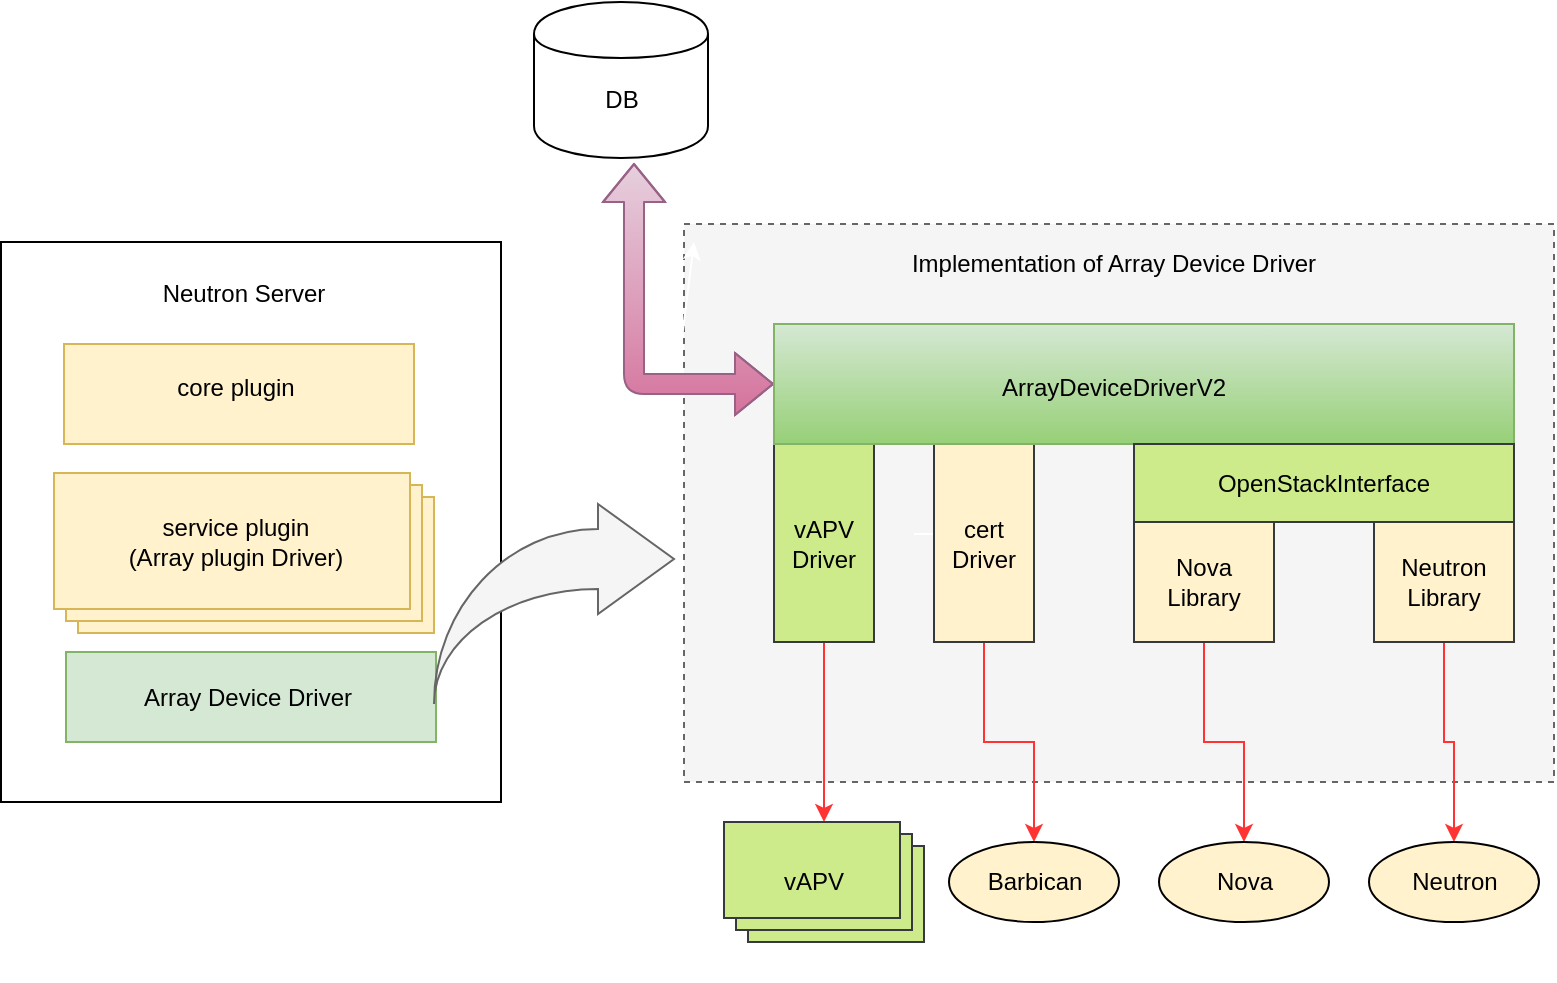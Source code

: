 <mxfile version="10.5.8" type="github"><diagram id="7N29zGMl4YyJZc-qTW2X" name="Page-1"><mxGraphModel dx="918" dy="648" grid="1" gridSize="10" guides="1" tooltips="1" connect="1" arrows="1" fold="1" page="1" pageScale="1" pageWidth="827" pageHeight="1169" math="0" shadow="0"><root><mxCell id="0"/><mxCell id="1" parent="0"/><mxCell id="S_-yiuZPqRbQBj3VuvO1-1" value="" style="rounded=0;whiteSpace=wrap;html=1;" parent="1" vertex="1"><mxGeometry x="33.5" y="170" width="250" height="280" as="geometry"/></mxCell><mxCell id="S_-yiuZPqRbQBj3VuvO1-3" value="" style="verticalLabelPosition=bottom;verticalAlign=top;html=1;shape=mxgraph.basic.layered_rect;dx=12;outlineConnect=0;fillColor=#fff2cc;strokeColor=#d6b656;" parent="1" vertex="1"><mxGeometry x="60" y="285.5" width="190" height="80" as="geometry"/></mxCell><mxCell id="S_-yiuZPqRbQBj3VuvO1-4" value="" style="verticalLabelPosition=bottom;verticalAlign=top;html=1;shape=mxgraph.basic.rect;fillColor2=none;strokeWidth=1;size=20;indent=5;fillColor=#fff2cc;strokeColor=#d6b656;" parent="1" vertex="1"><mxGeometry x="65" y="221" width="175" height="50" as="geometry"/></mxCell><mxCell id="GUvjcUXcu_N0Zd0C1J7k-2" value="Neutron Server" style="text;html=1;strokeColor=none;fillColor=none;align=center;verticalAlign=middle;whiteSpace=wrap;rounded=0;" parent="1" vertex="1"><mxGeometry x="100" y="180.5" width="110" height="30" as="geometry"/></mxCell><mxCell id="GUvjcUXcu_N0Zd0C1J7k-3" value="core plugin" style="text;html=1;strokeColor=none;fillColor=none;align=center;verticalAlign=middle;whiteSpace=wrap;rounded=0;" parent="1" vertex="1"><mxGeometry x="100.5" y="230.5" width="100" height="25" as="geometry"/></mxCell><mxCell id="GUvjcUXcu_N0Zd0C1J7k-4" value="service plugin&lt;br&gt;(Array plugin Driver)&lt;br&gt;" style="text;html=1;strokeColor=none;fillColor=none;align=center;verticalAlign=middle;whiteSpace=wrap;rounded=0;" parent="1" vertex="1"><mxGeometry x="90.5" y="297" width="120" height="46" as="geometry"/></mxCell><mxCell id="GUvjcUXcu_N0Zd0C1J7k-11" value="" style="rounded=0;whiteSpace=wrap;html=1;fillColor=#d5e8d4;strokeColor=#82b366;" parent="1" vertex="1"><mxGeometry x="66" y="375" width="185" height="45" as="geometry"/></mxCell><mxCell id="GUvjcUXcu_N0Zd0C1J7k-12" value="" style="rounded=0;whiteSpace=wrap;html=1;dashed=1;fillColor=#f5f5f5;strokeColor=#666666;fontColor=#333333;" parent="1" vertex="1"><mxGeometry x="375" y="161" width="435" height="279" as="geometry"/></mxCell><mxCell id="GUvjcUXcu_N0Zd0C1J7k-30" value="Array Device Driver" style="text;html=1;strokeColor=none;fillColor=none;align=center;verticalAlign=middle;whiteSpace=wrap;rounded=0;" parent="1" vertex="1"><mxGeometry x="83" y="387" width="148" height="22" as="geometry"/></mxCell><mxCell id="GUvjcUXcu_N0Zd0C1J7k-34" value="" style="shape=cylinder;whiteSpace=wrap;html=1;boundedLbl=1;backgroundOutline=1;" parent="1" vertex="1"><mxGeometry x="300" y="50" width="87" height="78" as="geometry"/></mxCell><mxCell id="GUvjcUXcu_N0Zd0C1J7k-35" value="DB&lt;br&gt;" style="text;html=1;strokeColor=none;fillColor=none;align=center;verticalAlign=middle;whiteSpace=wrap;rounded=0;" parent="1" vertex="1"><mxGeometry x="323.5" y="89" width="40" height="20" as="geometry"/></mxCell><mxCell id="j24NPObXTX_C9yilnCiR-11" value="" style="edgeStyle=orthogonalEdgeStyle;rounded=0;orthogonalLoop=1;jettySize=auto;html=1;strokeColor=#FFFFFF;fillColor=#FFE6CC;" parent="1" edge="1"><mxGeometry relative="1" as="geometry"><mxPoint x="490" y="316" as="sourcePoint"/><mxPoint x="520" y="316" as="targetPoint"/></mxGeometry></mxCell><mxCell id="j24NPObXTX_C9yilnCiR-41" style="edgeStyle=orthogonalEdgeStyle;rounded=0;orthogonalLoop=1;jettySize=auto;html=1;exitX=0.5;exitY=1;exitDx=0;exitDy=0;strokeColor=#FF3333;fillColor=#FFE6CC;" parent="1" source="j24NPObXTX_C9yilnCiR-16" target="j24NPObXTX_C9yilnCiR-39" edge="1"><mxGeometry relative="1" as="geometry"/></mxCell><mxCell id="j24NPObXTX_C9yilnCiR-16" value="vAPV&lt;br&gt;Driver&lt;br&gt;" style="rounded=0;whiteSpace=wrap;html=1;fillColor=#cdeb8b;strokeColor=#36393d;" parent="1" vertex="1"><mxGeometry x="420" y="271" width="50" height="99" as="geometry"/></mxCell><mxCell id="j24NPObXTX_C9yilnCiR-47" style="edgeStyle=orthogonalEdgeStyle;rounded=0;orthogonalLoop=1;jettySize=auto;html=1;entryX=0.5;entryY=0;entryDx=0;entryDy=0;strokeColor=#FF3333;fillColor=#FFE6CC;" parent="1" source="j24NPObXTX_C9yilnCiR-17" target="j24NPObXTX_C9yilnCiR-42" edge="1"><mxGeometry relative="1" as="geometry"/></mxCell><mxCell id="j24NPObXTX_C9yilnCiR-17" value="cert Driver" style="rounded=0;whiteSpace=wrap;html=1;fillColor=#FFF2CC;strokeColor=#36393d;" parent="1" vertex="1"><mxGeometry x="500" y="271" width="50" height="99" as="geometry"/></mxCell><mxCell id="j24NPObXTX_C9yilnCiR-19" value="" style="endArrow=classic;startArrow=classic;html=1;strokeColor=#FFFFFF;fillColor=#FFE6CC;" parent="1" edge="1"><mxGeometry width="50" height="50" relative="1" as="geometry"><mxPoint x="370" y="250" as="sourcePoint"/><mxPoint x="380" y="170" as="targetPoint"/></mxGeometry></mxCell><mxCell id="j24NPObXTX_C9yilnCiR-20" value="" style="shape=flexArrow;endArrow=classic;startArrow=classic;html=1;strokeColor=#996185;fillColor=#e6d0de;exitX=0;exitY=0.5;exitDx=0;exitDy=0;gradientColor=#d5739d;" parent="1" source="j24NPObXTX_C9yilnCiR-6" edge="1"><mxGeometry width="50" height="50" relative="1" as="geometry"><mxPoint x="350" y="261" as="sourcePoint"/><mxPoint x="350" y="130.5" as="targetPoint"/><Array as="points"><mxPoint x="350" y="241"/></Array></mxGeometry></mxCell><mxCell id="j24NPObXTX_C9yilnCiR-6" value="" style="rounded=0;whiteSpace=wrap;html=1;gradientColor=#97d077;fillColor=#d5e8d4;strokeColor=#82b366;" parent="1" vertex="1"><mxGeometry x="420" y="211" width="370" height="60" as="geometry"/></mxCell><mxCell id="j24NPObXTX_C9yilnCiR-21" value="ArrayDeviceDriverV2" style="text;html=1;strokeColor=none;fillColor=none;align=center;verticalAlign=middle;whiteSpace=wrap;rounded=0;" parent="1" vertex="1"><mxGeometry x="525" y="228.5" width="130" height="29" as="geometry"/></mxCell><mxCell id="j24NPObXTX_C9yilnCiR-28" value="&lt;p&gt;&lt;span&gt;OpenStackInterface&lt;/span&gt;&lt;/p&gt;" style="rounded=0;whiteSpace=wrap;html=1;fillColor=#cdeb8b;strokeColor=#36393d;" parent="1" vertex="1"><mxGeometry x="600" y="271" width="190" height="39" as="geometry"/></mxCell><mxCell id="j24NPObXTX_C9yilnCiR-48" style="edgeStyle=orthogonalEdgeStyle;rounded=0;orthogonalLoop=1;jettySize=auto;html=1;entryX=0.5;entryY=0;entryDx=0;entryDy=0;strokeColor=#FF3333;fillColor=#FFE6CC;" parent="1" source="j24NPObXTX_C9yilnCiR-29" target="j24NPObXTX_C9yilnCiR-45" edge="1"><mxGeometry relative="1" as="geometry"/></mxCell><mxCell id="j24NPObXTX_C9yilnCiR-29" value="Nova&lt;br&gt;Library&lt;br&gt;" style="rounded=0;whiteSpace=wrap;html=1;fillColor=#FFF2CC;strokeColor=#36393d;" parent="1" vertex="1"><mxGeometry x="600" y="310" width="70" height="60" as="geometry"/></mxCell><mxCell id="j24NPObXTX_C9yilnCiR-49" style="edgeStyle=orthogonalEdgeStyle;rounded=0;orthogonalLoop=1;jettySize=auto;html=1;entryX=0.5;entryY=0;entryDx=0;entryDy=0;strokeColor=#FF3333;fillColor=#FFE6CC;" parent="1" source="j24NPObXTX_C9yilnCiR-31" target="j24NPObXTX_C9yilnCiR-46" edge="1"><mxGeometry relative="1" as="geometry"/></mxCell><mxCell id="j24NPObXTX_C9yilnCiR-31" value="Neutron&lt;br&gt;Library&lt;br&gt;" style="rounded=0;whiteSpace=wrap;html=1;fillColor=#FFF2CC;strokeColor=#36393d;" parent="1" vertex="1"><mxGeometry x="720" y="310" width="70" height="60" as="geometry"/></mxCell><mxCell id="j24NPObXTX_C9yilnCiR-34" value="" style="endArrow=classic;startArrow=classic;html=1;strokeColor=#FFFFFF;fillColor=#FFE6CC;" parent="1" edge="1"><mxGeometry width="50" height="50" relative="1" as="geometry"><mxPoint x="310" y="530" as="sourcePoint"/><mxPoint x="360" y="480" as="targetPoint"/></mxGeometry></mxCell><mxCell id="j24NPObXTX_C9yilnCiR-39" value="" style="verticalLabelPosition=bottom;verticalAlign=top;html=1;shape=mxgraph.basic.layered_rect;dx=12;outlineConnect=0;fillColor=#cdeb8b;strokeColor=#36393d;" parent="1" vertex="1"><mxGeometry x="395" y="460" width="100" height="60" as="geometry"/></mxCell><mxCell id="j24NPObXTX_C9yilnCiR-40" value="vAPV" style="text;html=1;strokeColor=none;fillColor=none;align=center;verticalAlign=middle;whiteSpace=wrap;rounded=0;" parent="1" vertex="1"><mxGeometry x="420" y="480" width="40" height="20" as="geometry"/></mxCell><mxCell id="j24NPObXTX_C9yilnCiR-42" value="Barbican" style="ellipse;whiteSpace=wrap;html=1;fillColor=#FFF2CC;" parent="1" vertex="1"><mxGeometry x="507.5" y="470" width="85" height="40" as="geometry"/></mxCell><mxCell id="j24NPObXTX_C9yilnCiR-45" value="Nova" style="ellipse;whiteSpace=wrap;html=1;fillColor=#FFF2CC;" parent="1" vertex="1"><mxGeometry x="612.5" y="470" width="85" height="40" as="geometry"/></mxCell><mxCell id="j24NPObXTX_C9yilnCiR-46" value="Neutron" style="ellipse;whiteSpace=wrap;html=1;fillColor=#FFF2CC;" parent="1" vertex="1"><mxGeometry x="717.5" y="470" width="85" height="40" as="geometry"/></mxCell><mxCell id="4avKifqyFfS3lRl-NLOq-1" value="" style="html=1;shadow=0;dashed=0;align=center;verticalAlign=middle;shape=mxgraph.arrows2.jumpInArrow;dy=15;dx=38;arrowHead=55;fillColor=#f5f5f5;strokeColor=#666666;fontColor=#333333;" vertex="1" parent="1"><mxGeometry x="250" y="301" width="120" height="100" as="geometry"/></mxCell><mxCell id="4avKifqyFfS3lRl-NLOq-2" value="Implementation of Array Device Driver" style="text;html=1;strokeColor=none;fillColor=none;align=center;verticalAlign=middle;whiteSpace=wrap;rounded=0;" vertex="1" parent="1"><mxGeometry x="485" y="169.5" width="210" height="22" as="geometry"/></mxCell></root></mxGraphModel></diagram></mxfile>